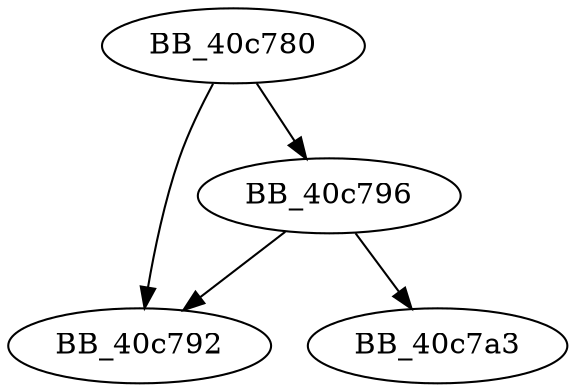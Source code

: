 DiGraph __ValidateImageBase{
BB_40c780->BB_40c792
BB_40c780->BB_40c796
BB_40c796->BB_40c792
BB_40c796->BB_40c7a3
}
